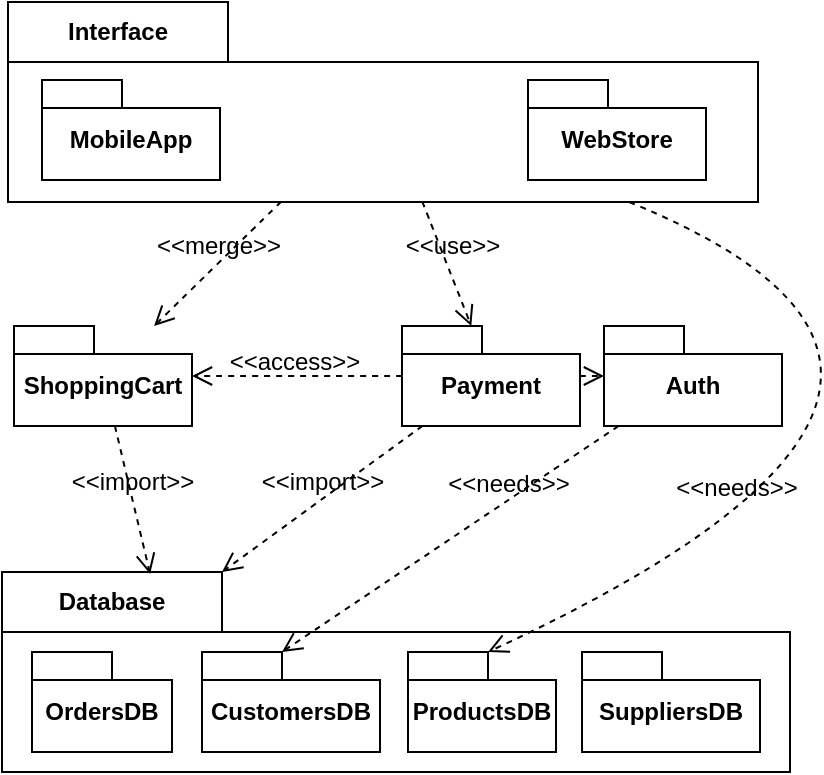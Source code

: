<mxfile version="28.0.6" pages="4">
  <diagram id="XqizthBiFTrRH3iG4v7f" name="simple example">
    <mxGraphModel dx="1608" dy="1252" grid="1" gridSize="10" guides="1" tooltips="1" connect="1" arrows="1" fold="1" page="1" pageScale="1" pageWidth="1169" pageHeight="827" math="0" shadow="0">
      <root>
        <mxCell id="0" />
        <mxCell id="1" parent="0" />
        <mxCell id="sOIYuHWpPIVnE8TJOWc2-1" value="Interface" style="shape=folder;fontStyle=1;tabWidth=110;tabHeight=30;tabPosition=left;html=1;boundedLbl=1;labelInHeader=1;container=1;collapsible=0;whiteSpace=wrap;" parent="1" vertex="1">
          <mxGeometry x="53" y="40" width="375" height="100" as="geometry" />
        </mxCell>
        <mxCell id="sOIYuHWpPIVnE8TJOWc2-2" value="" style="html=1;strokeColor=none;resizeWidth=1;resizeHeight=1;fillColor=none;part=1;connectable=0;allowArrows=0;deletable=0;whiteSpace=wrap;" parent="sOIYuHWpPIVnE8TJOWc2-1" vertex="1">
          <mxGeometry width="375.0" height="70" relative="1" as="geometry">
            <mxPoint y="30" as="offset" />
          </mxGeometry>
        </mxCell>
        <mxCell id="sOIYuHWpPIVnE8TJOWc2-3" value="MobileApp" style="shape=folder;fontStyle=1;spacingTop=10;tabWidth=40;tabHeight=14;tabPosition=left;html=1;whiteSpace=wrap;" parent="sOIYuHWpPIVnE8TJOWc2-1" vertex="1">
          <mxGeometry x="17" y="39" width="89" height="50" as="geometry" />
        </mxCell>
        <mxCell id="sOIYuHWpPIVnE8TJOWc2-4" value="WebStore" style="shape=folder;fontStyle=1;spacingTop=10;tabWidth=40;tabHeight=14;tabPosition=left;html=1;whiteSpace=wrap;" parent="sOIYuHWpPIVnE8TJOWc2-1" vertex="1">
          <mxGeometry x="260" y="39" width="89" height="50" as="geometry" />
        </mxCell>
        <mxCell id="sOIYuHWpPIVnE8TJOWc2-5" value="Auth" style="shape=folder;fontStyle=1;spacingTop=10;tabWidth=40;tabHeight=14;tabPosition=left;html=1;whiteSpace=wrap;" parent="1" vertex="1">
          <mxGeometry x="351" y="202" width="89" height="50" as="geometry" />
        </mxCell>
        <mxCell id="sOIYuHWpPIVnE8TJOWc2-6" style="edgeStyle=none;shape=connector;curved=1;rounded=0;orthogonalLoop=1;jettySize=auto;html=1;dashed=1;strokeColor=default;align=center;verticalAlign=bottom;fontFamily=Helvetica;fontSize=12;fontColor=default;labelBackgroundColor=none;startArrow=none;startFill=0;endArrow=open;endFill=0;endSize=8;" parent="1" source="sOIYuHWpPIVnE8TJOWc2-7" target="sOIYuHWpPIVnE8TJOWc2-5" edge="1">
          <mxGeometry relative="1" as="geometry" />
        </mxCell>
        <mxCell id="sOIYuHWpPIVnE8TJOWc2-7" value="Payment" style="shape=folder;fontStyle=1;spacingTop=10;tabWidth=40;tabHeight=14;tabPosition=left;html=1;whiteSpace=wrap;" parent="1" vertex="1">
          <mxGeometry x="250" y="202" width="89" height="50" as="geometry" />
        </mxCell>
        <mxCell id="sOIYuHWpPIVnE8TJOWc2-8" value="ShoppingCart" style="shape=folder;fontStyle=1;spacingTop=10;tabWidth=40;tabHeight=14;tabPosition=left;html=1;whiteSpace=wrap;" parent="1" vertex="1">
          <mxGeometry x="56" y="202" width="89" height="50" as="geometry" />
        </mxCell>
        <mxCell id="sOIYuHWpPIVnE8TJOWc2-9" value="Database" style="shape=folder;fontStyle=1;tabWidth=110;tabHeight=30;tabPosition=left;html=1;boundedLbl=1;labelInHeader=1;container=1;collapsible=0;whiteSpace=wrap;" parent="1" vertex="1">
          <mxGeometry x="50" y="325" width="394" height="100" as="geometry" />
        </mxCell>
        <mxCell id="sOIYuHWpPIVnE8TJOWc2-10" value="" style="html=1;strokeColor=none;resizeWidth=1;resizeHeight=1;fillColor=none;part=1;connectable=0;allowArrows=0;deletable=0;whiteSpace=wrap;" parent="sOIYuHWpPIVnE8TJOWc2-9" vertex="1">
          <mxGeometry width="394" height="70" relative="1" as="geometry">
            <mxPoint y="30" as="offset" />
          </mxGeometry>
        </mxCell>
        <mxCell id="sOIYuHWpPIVnE8TJOWc2-11" value="SuppliersDB" style="shape=folder;fontStyle=1;spacingTop=10;tabWidth=40;tabHeight=14;tabPosition=left;html=1;whiteSpace=wrap;" parent="sOIYuHWpPIVnE8TJOWc2-9" vertex="1">
          <mxGeometry x="290" y="40" width="89" height="50" as="geometry" />
        </mxCell>
        <mxCell id="sOIYuHWpPIVnE8TJOWc2-12" value="CustomersDB" style="shape=folder;fontStyle=1;spacingTop=10;tabWidth=40;tabHeight=14;tabPosition=left;html=1;whiteSpace=wrap;" parent="sOIYuHWpPIVnE8TJOWc2-9" vertex="1">
          <mxGeometry x="100" y="40" width="89" height="50" as="geometry" />
        </mxCell>
        <mxCell id="sOIYuHWpPIVnE8TJOWc2-13" value="OrdersDB" style="shape=folder;fontStyle=1;spacingTop=10;tabWidth=40;tabHeight=14;tabPosition=left;html=1;whiteSpace=wrap;" parent="sOIYuHWpPIVnE8TJOWc2-9" vertex="1">
          <mxGeometry x="15" y="40" width="70" height="50" as="geometry" />
        </mxCell>
        <mxCell id="sOIYuHWpPIVnE8TJOWc2-14" value="ProductsDB" style="shape=folder;fontStyle=1;spacingTop=10;tabWidth=40;tabHeight=14;tabPosition=left;html=1;whiteSpace=wrap;" parent="sOIYuHWpPIVnE8TJOWc2-9" vertex="1">
          <mxGeometry x="203" y="40" width="74" height="50" as="geometry" />
        </mxCell>
        <mxCell id="sOIYuHWpPIVnE8TJOWc2-15" value="&amp;lt;&amp;lt;merge&amp;gt;&amp;gt;" style="endArrow=open;startArrow=none;endFill=0;startFill=0;endSize=8;html=1;verticalAlign=bottom;dashed=1;labelBackgroundColor=none;rounded=0;fontSize=12;curved=1;" parent="1" source="sOIYuHWpPIVnE8TJOWc2-1" target="sOIYuHWpPIVnE8TJOWc2-8" edge="1">
          <mxGeometry width="160" relative="1" as="geometry">
            <mxPoint x="225" y="270" as="sourcePoint" />
            <mxPoint x="385" y="270" as="targetPoint" />
          </mxGeometry>
        </mxCell>
        <mxCell id="sOIYuHWpPIVnE8TJOWc2-16" value="&amp;lt;&amp;lt;use&amp;gt;&amp;gt;" style="endArrow=open;startArrow=none;endFill=0;startFill=0;endSize=8;html=1;verticalAlign=bottom;dashed=1;labelBackgroundColor=none;rounded=0;fontSize=12;curved=1;" parent="1" source="sOIYuHWpPIVnE8TJOWc2-1" target="sOIYuHWpPIVnE8TJOWc2-7" edge="1">
          <mxGeometry x="0.035" y="2" width="160" relative="1" as="geometry">
            <mxPoint x="204" y="150" as="sourcePoint" />
            <mxPoint x="147" y="212" as="targetPoint" />
            <mxPoint as="offset" />
          </mxGeometry>
        </mxCell>
        <mxCell id="sOIYuHWpPIVnE8TJOWc2-17" value="&amp;lt;&amp;lt;access&amp;gt;&amp;gt;" style="endArrow=open;startArrow=none;endFill=0;startFill=0;endSize=8;html=1;verticalAlign=bottom;dashed=1;labelBackgroundColor=none;rounded=0;fontSize=12;curved=1;" parent="1" source="sOIYuHWpPIVnE8TJOWc2-7" target="sOIYuHWpPIVnE8TJOWc2-8" edge="1">
          <mxGeometry x="0.035" y="2" width="160" relative="1" as="geometry">
            <mxPoint x="263" y="150" as="sourcePoint" />
            <mxPoint x="277" y="212" as="targetPoint" />
            <mxPoint as="offset" />
          </mxGeometry>
        </mxCell>
        <mxCell id="sOIYuHWpPIVnE8TJOWc2-18" value="&amp;lt;&amp;lt;import&amp;gt;&amp;gt;" style="endArrow=open;startArrow=none;endFill=0;startFill=0;endSize=8;html=1;verticalAlign=bottom;dashed=1;labelBackgroundColor=none;rounded=0;fontSize=12;curved=1;entryX=0.188;entryY=0.01;entryDx=0;entryDy=0;entryPerimeter=0;" parent="1" source="sOIYuHWpPIVnE8TJOWc2-8" target="sOIYuHWpPIVnE8TJOWc2-9" edge="1">
          <mxGeometry width="160" relative="1" as="geometry">
            <mxPoint x="199" y="150" as="sourcePoint" />
            <mxPoint x="136" y="212" as="targetPoint" />
          </mxGeometry>
        </mxCell>
        <mxCell id="sOIYuHWpPIVnE8TJOWc2-19" value="&amp;lt;&amp;lt;import&amp;gt;&amp;gt;" style="endArrow=open;startArrow=none;endFill=0;startFill=0;endSize=8;html=1;verticalAlign=bottom;dashed=1;labelBackgroundColor=none;rounded=0;fontSize=12;curved=1;entryX=0;entryY=0;entryDx=110;entryDy=0;entryPerimeter=0;" parent="1" source="sOIYuHWpPIVnE8TJOWc2-7" target="sOIYuHWpPIVnE8TJOWc2-9" edge="1">
          <mxGeometry width="160" relative="1" as="geometry">
            <mxPoint x="135" y="262" as="sourcePoint" />
            <mxPoint x="208" y="335" as="targetPoint" />
          </mxGeometry>
        </mxCell>
        <mxCell id="sOIYuHWpPIVnE8TJOWc2-20" value="&lt;span style=&quot;font-family: Helvetica; font-size: 12px; font-style: normal; font-variant-ligatures: normal; font-variant-caps: normal; font-weight: 400; letter-spacing: normal; orphans: 2; text-align: center; text-indent: 0px; text-transform: none; widows: 2; word-spacing: 0px; -webkit-text-stroke-width: 0px; white-space: nowrap; text-decoration-thickness: initial; text-decoration-style: initial; text-decoration-color: initial; float: none; display: inline !important;&quot;&gt;&amp;lt;&amp;lt;needs&amp;gt;&amp;gt;&lt;/span&gt;" style="edgeStyle=none;shape=connector;curved=1;rounded=0;orthogonalLoop=1;jettySize=auto;html=1;dashed=1;strokeColor=default;align=center;verticalAlign=bottom;fontFamily=Helvetica;fontSize=12;fontColor=light-dark(#000000,#FFFFFF);labelBackgroundColor=none;startArrow=none;startFill=0;endArrow=open;endFill=0;endSize=8;entryX=0;entryY=0;entryDx=40;entryDy=0;entryPerimeter=0;" parent="1" source="sOIYuHWpPIVnE8TJOWc2-1" target="sOIYuHWpPIVnE8TJOWc2-14" edge="1">
          <mxGeometry x="0.489" y="-14" relative="1" as="geometry">
            <Array as="points">
              <mxPoint x="585" y="230" />
            </Array>
            <mxPoint as="offset" />
          </mxGeometry>
        </mxCell>
        <mxCell id="sOIYuHWpPIVnE8TJOWc2-21" value="&lt;span style=&quot;font-family: Helvetica; font-size: 12px; font-style: normal; font-variant-ligatures: normal; font-variant-caps: normal; font-weight: 400; letter-spacing: normal; orphans: 2; text-align: center; text-indent: 0px; text-transform: none; widows: 2; word-spacing: 0px; -webkit-text-stroke-width: 0px; white-space: nowrap; text-decoration-thickness: initial; text-decoration-style: initial; text-decoration-color: initial; float: none; display: inline !important;&quot;&gt;&amp;lt;&amp;lt;needs&amp;gt;&amp;gt;&lt;/span&gt;" style="edgeStyle=none;shape=connector;curved=1;rounded=0;orthogonalLoop=1;jettySize=auto;html=1;entryX=0;entryY=0;entryDx=40;entryDy=0;entryPerimeter=0;dashed=1;strokeColor=default;align=center;verticalAlign=bottom;fontFamily=Helvetica;fontSize=12;fontColor=light-dark(#000000,#FFFFFF);labelBackgroundColor=none;startArrow=none;startFill=0;endArrow=open;endFill=0;endSize=8;" parent="1" source="sOIYuHWpPIVnE8TJOWc2-5" target="sOIYuHWpPIVnE8TJOWc2-12" edge="1">
          <mxGeometry x="-0.333" y="2" relative="1" as="geometry">
            <mxPoint y="-1" as="offset" />
          </mxGeometry>
        </mxCell>
      </root>
    </mxGraphModel>
  </diagram>
  <diagram id="UHqyuVHCQNM7sQPBoHVQ" name="package diagram example">
    <mxGraphModel dx="2777" dy="2079" grid="1" gridSize="10" guides="1" tooltips="1" connect="1" arrows="1" fold="1" page="1" pageScale="1" pageWidth="1169" pageHeight="827" math="0" shadow="0">
      <root>
        <mxCell id="0" />
        <mxCell id="1" parent="0" />
        <mxCell id="PEiwJ0y3U6V9nlNlE-7I-1" value="Shop floor" style="shape=folder;fontStyle=1;tabWidth=110;tabHeight=30;tabPosition=left;html=1;boundedLbl=1;labelInHeader=1;container=1;collapsible=0;recursiveResize=0;whiteSpace=wrap;fillColor=#e1d5e7;strokeColor=#9673a6;fontColor=light-dark(#000000,#1A1A1A);" parent="1" vertex="1">
          <mxGeometry x="600" y="10" width="400" height="100" as="geometry" />
        </mxCell>
        <mxCell id="bkeMfdRaklHqwbG2VyEY-5" value="Displays" style="shape=folder;fontStyle=0;tabWidth=40;tabHeight=10;tabPosition=left;html=1;boundedLbl=1;whiteSpace=wrap;" parent="PEiwJ0y3U6V9nlNlE-7I-1" vertex="1">
          <mxGeometry x="20" y="50" width="80" height="30" as="geometry" />
        </mxCell>
        <mxCell id="bkeMfdRaklHqwbG2VyEY-6" value="Stock on Shelves" style="shape=folder;fontStyle=0;tabWidth=40;tabHeight=10;tabPosition=left;html=1;boundedLbl=1;whiteSpace=wrap;" parent="PEiwJ0y3U6V9nlNlE-7I-1" vertex="1">
          <mxGeometry x="120" y="50" width="130" height="30" as="geometry" />
        </mxCell>
        <mxCell id="bkeMfdRaklHqwbG2VyEY-8" value="Roster" style="shape=folder;fontStyle=0;tabWidth=40;tabHeight=10;tabPosition=left;html=1;boundedLbl=1;whiteSpace=wrap;" parent="PEiwJ0y3U6V9nlNlE-7I-1" vertex="1">
          <mxGeometry x="270" y="50" width="110" height="30" as="geometry" />
        </mxCell>
        <mxCell id="c1V8w97OGWKp93glbNyg-1" style="edgeStyle=none;shape=connector;curved=1;rounded=0;orthogonalLoop=1;jettySize=auto;html=1;dashed=1;dashPattern=8 8;strokeColor=default;align=center;verticalAlign=middle;fontFamily=Helvetica;fontSize=11;fontColor=default;labelBackgroundColor=default;endArrow=classic;" parent="1" source="PEiwJ0y3U6V9nlNlE-7I-5" target="D-zbA0utfFYMc-yJbmwy-1" edge="1">
          <mxGeometry relative="1" as="geometry" />
        </mxCell>
        <mxCell id="c1V8w97OGWKp93glbNyg-2" value="&amp;lt;&amp;lt;use&amp;gt;&amp;gt;" style="edgeLabel;html=1;align=center;verticalAlign=middle;resizable=0;points=[];fontFamily=Helvetica;fontSize=11;fontColor=default;labelBackgroundColor=default;" parent="c1V8w97OGWKp93glbNyg-1" vertex="1" connectable="0">
          <mxGeometry x="-0.445" relative="1" as="geometry">
            <mxPoint x="15" y="-3" as="offset" />
          </mxGeometry>
        </mxCell>
        <mxCell id="PEiwJ0y3U6V9nlNlE-7I-5" value="Online store" style="shape=folder;fontStyle=1;tabWidth=110;tabHeight=30;tabPosition=left;html=1;boundedLbl=1;labelInHeader=1;container=1;collapsible=0;recursiveResize=0;whiteSpace=wrap;fillColor=#d5e8d4;strokeColor=#82b366;fontColor=light-dark(#000000,#1A1A1A);" parent="1" vertex="1">
          <mxGeometry x="80" y="160" width="490" height="150" as="geometry" />
        </mxCell>
        <mxCell id="8YaaPWsOJmbIe39VBtD_-3" value="Customer Service" style="shape=folder;fontStyle=0;tabWidth=40;tabHeight=10;tabPosition=left;html=1;boundedLbl=1;whiteSpace=wrap;" parent="PEiwJ0y3U6V9nlNlE-7I-5" vertex="1">
          <mxGeometry x="340" y="50" width="130" height="30" as="geometry" />
        </mxCell>
        <mxCell id="kYAaCYWGJn-sM4TgjtBR-1" style="edgeStyle=none;shape=connector;curved=1;rounded=0;orthogonalLoop=1;jettySize=auto;html=1;dashed=1;dashPattern=8 8;strokeColor=light-dark(#000000,#1A1A1A);align=center;verticalAlign=middle;fontFamily=Helvetica;fontSize=11;fontColor=light-dark(#000000,#1A1A1A);labelBackgroundColor=default;endArrow=classic;" parent="PEiwJ0y3U6V9nlNlE-7I-5" source="az88hJHJLhqpjtUVwqv9-2" target="8YaaPWsOJmbIe39VBtD_-2" edge="1">
          <mxGeometry relative="1" as="geometry" />
        </mxCell>
        <mxCell id="kYAaCYWGJn-sM4TgjtBR-2" value="&lt;font style=&quot;color: light-dark(rgb(0, 0, 0), rgb(26, 26, 26));&quot;&gt;&amp;lt;&amp;lt;merge&amp;gt;&amp;gt;&lt;/font&gt;" style="edgeLabel;html=1;align=center;verticalAlign=middle;resizable=0;points=[];fontFamily=Helvetica;fontSize=11;fontColor=default;labelBackgroundColor=none;" parent="kYAaCYWGJn-sM4TgjtBR-1" vertex="1" connectable="0">
          <mxGeometry x="-0.433" y="2" relative="1" as="geometry">
            <mxPoint x="14" y="9" as="offset" />
          </mxGeometry>
        </mxCell>
        <mxCell id="az88hJHJLhqpjtUVwqv9-2" value="Interface" style="shape=folder;fontStyle=1;tabWidth=110;tabHeight=20;tabPosition=left;html=1;boundedLbl=1;labelInHeader=1;container=1;collapsible=0;recursiveResize=0;whiteSpace=wrap;" parent="PEiwJ0y3U6V9nlNlE-7I-5" vertex="1">
          <mxGeometry x="10" y="50" width="240" height="80" as="geometry" />
        </mxCell>
        <mxCell id="TX300Oc_aZtkIroWhKSh-1" value="Website" style="shape=folder;fontStyle=0;tabWidth=40;tabHeight=10;tabPosition=left;html=1;boundedLbl=1;whiteSpace=wrap;" parent="az88hJHJLhqpjtUVwqv9-2" vertex="1">
          <mxGeometry x="10" y="35" width="100" height="30" as="geometry" />
        </mxCell>
        <mxCell id="az88hJHJLhqpjtUVwqv9-4" value="Mobile App" style="shape=folder;fontStyle=0;tabWidth=40;tabHeight=10;tabPosition=left;html=1;boundedLbl=1;whiteSpace=wrap;" parent="az88hJHJLhqpjtUVwqv9-2" vertex="1">
          <mxGeometry x="130" y="35" width="100" height="30" as="geometry" />
        </mxCell>
        <mxCell id="8YaaPWsOJmbIe39VBtD_-2" value="Shopping Cart" style="shape=folder;fontStyle=0;tabWidth=40;tabHeight=10;tabPosition=left;html=1;boundedLbl=1;whiteSpace=wrap;" parent="PEiwJ0y3U6V9nlNlE-7I-5" vertex="1">
          <mxGeometry x="340" y="100" width="130" height="30" as="geometry" />
        </mxCell>
        <mxCell id="PEiwJ0y3U6V9nlNlE-7I-9" value="Databases" style="shape=folder;fontStyle=1;tabWidth=110;tabHeight=30;tabPosition=left;html=1;boundedLbl=1;labelInHeader=1;container=1;collapsible=0;recursiveResize=0;whiteSpace=wrap;fillColor=#ffe6cc;strokeColor=#d79b00;fontColor=light-dark(#000000,#1A1A1A);" parent="1" vertex="1">
          <mxGeometry x="80" y="360" width="920" height="100" as="geometry" />
        </mxCell>
        <mxCell id="JtKEGX7cDgf3syIidMDF-2" value="Products" style="shape=folder;fontStyle=0;tabWidth=40;tabHeight=10;tabPosition=left;html=1;boundedLbl=1;whiteSpace=wrap;" parent="PEiwJ0y3U6V9nlNlE-7I-9" vertex="1">
          <mxGeometry x="176" y="50" width="100" height="30" as="geometry" />
        </mxCell>
        <mxCell id="JtKEGX7cDgf3syIidMDF-3" value="Customers" style="shape=folder;fontStyle=0;tabWidth=40;tabHeight=10;tabPosition=left;html=1;boundedLbl=1;whiteSpace=wrap;" parent="PEiwJ0y3U6V9nlNlE-7I-9" vertex="1">
          <mxGeometry x="644" y="50" width="100" height="30" as="geometry" />
        </mxCell>
        <mxCell id="JtKEGX7cDgf3syIidMDF-4" value="Staff" style="shape=folder;fontStyle=0;tabWidth=40;tabHeight=10;tabPosition=left;html=1;boundedLbl=1;whiteSpace=wrap;" parent="PEiwJ0y3U6V9nlNlE-7I-9" vertex="1">
          <mxGeometry x="800" y="50" width="100" height="30" as="geometry" />
        </mxCell>
        <mxCell id="JtKEGX7cDgf3syIidMDF-5" value="Orders" style="shape=folder;fontStyle=0;tabWidth=40;tabHeight=10;tabPosition=left;html=1;boundedLbl=1;whiteSpace=wrap;" parent="PEiwJ0y3U6V9nlNlE-7I-9" vertex="1">
          <mxGeometry x="488" y="50" width="100" height="30" as="geometry" />
        </mxCell>
        <mxCell id="5VqH552PgCt_d1xXPF_T-4" style="edgeStyle=none;shape=connector;curved=1;rounded=0;orthogonalLoop=1;jettySize=auto;html=1;dashed=1;dashPattern=8 8;strokeColor=default;align=center;verticalAlign=middle;fontFamily=Helvetica;fontSize=11;fontColor=default;labelBackgroundColor=default;endArrow=classic;" parent="PEiwJ0y3U6V9nlNlE-7I-9" source="JtKEGX7cDgf3syIidMDF-6" target="JtKEGX7cDgf3syIidMDF-2" edge="1">
          <mxGeometry relative="1" as="geometry" />
        </mxCell>
        <mxCell id="z0v7INvHQVkAQ0BK4cLR-1" style="edgeStyle=none;shape=connector;curved=1;rounded=0;orthogonalLoop=1;jettySize=auto;html=1;dashed=1;dashPattern=8 8;strokeColor=default;align=center;verticalAlign=middle;fontFamily=Helvetica;fontSize=11;fontColor=default;labelBackgroundColor=default;endArrow=classic;" parent="PEiwJ0y3U6V9nlNlE-7I-9" source="JtKEGX7cDgf3syIidMDF-6" target="JtKEGX7cDgf3syIidMDF-5" edge="1">
          <mxGeometry relative="1" as="geometry" />
        </mxCell>
        <mxCell id="JtKEGX7cDgf3syIidMDF-6" value="Inventory" style="shape=folder;fontStyle=0;tabWidth=40;tabHeight=10;tabPosition=left;html=1;boundedLbl=1;whiteSpace=wrap;" parent="PEiwJ0y3U6V9nlNlE-7I-9" vertex="1">
          <mxGeometry x="332" y="50" width="100" height="30" as="geometry" />
        </mxCell>
        <mxCell id="JtKEGX7cDgf3syIidMDF-7" value="Suppliers" style="shape=folder;fontStyle=0;tabWidth=40;tabHeight=10;tabPosition=left;html=1;boundedLbl=1;whiteSpace=wrap;" parent="PEiwJ0y3U6V9nlNlE-7I-9" vertex="1">
          <mxGeometry x="20" y="50" width="100" height="30" as="geometry" />
        </mxCell>
        <mxCell id="bkeMfdRaklHqwbG2VyEY-9" value="Business" style="shape=folder;fontStyle=1;tabWidth=110;tabHeight=30;tabPosition=left;html=1;boundedLbl=1;labelInHeader=1;container=1;collapsible=0;recursiveResize=0;whiteSpace=wrap;fillColor=#dae8fc;strokeColor=#6c8ebf;fontColor=light-dark(#000000,#1A1A1A);" parent="1" vertex="1">
          <mxGeometry x="80" y="-160" width="920" height="120" as="geometry" />
        </mxCell>
        <mxCell id="bkeMfdRaklHqwbG2VyEY-10" value="Product Dev" style="shape=folder;fontStyle=0;tabWidth=40;tabHeight=10;tabPosition=left;html=1;boundedLbl=1;whiteSpace=wrap;" parent="bkeMfdRaklHqwbG2VyEY-9" vertex="1">
          <mxGeometry x="150" y="40" width="100" height="30" as="geometry" />
        </mxCell>
        <mxCell id="bkeMfdRaklHqwbG2VyEY-11" value="IT" style="shape=folder;fontStyle=0;tabWidth=40;tabHeight=10;tabPosition=left;html=1;boundedLbl=1;whiteSpace=wrap;" parent="bkeMfdRaklHqwbG2VyEY-9" vertex="1">
          <mxGeometry x="150" y="80" width="100" height="30" as="geometry" />
        </mxCell>
        <mxCell id="bkeMfdRaklHqwbG2VyEY-12" value="Security" style="shape=folder;fontStyle=0;tabWidth=40;tabHeight=10;tabPosition=left;html=1;boundedLbl=1;whiteSpace=wrap;" parent="bkeMfdRaklHqwbG2VyEY-9" vertex="1">
          <mxGeometry x="430" y="40" width="100" height="30" as="geometry" />
        </mxCell>
        <mxCell id="bkeMfdRaklHqwbG2VyEY-14" value="Business Dev" style="shape=folder;fontStyle=0;tabWidth=40;tabHeight=10;tabPosition=left;html=1;boundedLbl=1;whiteSpace=wrap;" parent="bkeMfdRaklHqwbG2VyEY-9" vertex="1">
          <mxGeometry x="290" y="40" width="100" height="30" as="geometry" />
        </mxCell>
        <mxCell id="bkeMfdRaklHqwbG2VyEY-15" value="Marketing" style="shape=folder;fontStyle=0;tabWidth=40;tabHeight=10;tabPosition=left;html=1;boundedLbl=1;whiteSpace=wrap;" parent="bkeMfdRaklHqwbG2VyEY-9" vertex="1">
          <mxGeometry x="10" y="80" width="100" height="30" as="geometry" />
        </mxCell>
        <mxCell id="8YaaPWsOJmbIe39VBtD_-7" value="Personnel" style="shape=folder;fontStyle=1;tabWidth=100;tabHeight=20;tabPosition=left;html=1;boundedLbl=1;labelInHeader=1;container=1;collapsible=0;recursiveResize=0;whiteSpace=wrap;" parent="bkeMfdRaklHqwbG2VyEY-9" vertex="1">
          <mxGeometry x="570" y="40" width="340" height="70" as="geometry" />
        </mxCell>
        <mxCell id="8YaaPWsOJmbIe39VBtD_-8" value="Hiring" style="shape=folder;fontStyle=0;tabWidth=40;tabHeight=10;tabPosition=left;html=1;boundedLbl=1;whiteSpace=wrap;" parent="8YaaPWsOJmbIe39VBtD_-7" vertex="1">
          <mxGeometry x="10" y="30" width="100" height="30" as="geometry" />
        </mxCell>
        <mxCell id="8YaaPWsOJmbIe39VBtD_-9" value="Training" style="shape=folder;fontStyle=0;tabWidth=40;tabHeight=10;tabPosition=left;html=1;boundedLbl=1;whiteSpace=wrap;" parent="8YaaPWsOJmbIe39VBtD_-7" vertex="1">
          <mxGeometry x="120" y="30" width="100" height="30" as="geometry" />
        </mxCell>
        <mxCell id="8YaaPWsOJmbIe39VBtD_-10" value="Evaluation" style="shape=folder;fontStyle=0;tabWidth=40;tabHeight=10;tabPosition=left;html=1;boundedLbl=1;whiteSpace=wrap;" parent="8YaaPWsOJmbIe39VBtD_-7" vertex="1">
          <mxGeometry x="230" y="30" width="100" height="30" as="geometry" />
        </mxCell>
        <mxCell id="5VqH552PgCt_d1xXPF_T-2" value="Legal" style="shape=folder;fontStyle=0;tabWidth=40;tabHeight=10;tabPosition=left;html=1;boundedLbl=1;whiteSpace=wrap;" parent="bkeMfdRaklHqwbG2VyEY-9" vertex="1">
          <mxGeometry x="290" y="80" width="100" height="30" as="geometry" />
        </mxCell>
        <mxCell id="5VqH552PgCt_d1xXPF_T-3" value="Finance" style="shape=folder;fontStyle=0;tabWidth=40;tabHeight=10;tabPosition=left;html=1;boundedLbl=1;whiteSpace=wrap;" parent="bkeMfdRaklHqwbG2VyEY-9" vertex="1">
          <mxGeometry x="430" y="80" width="100" height="30" as="geometry" />
        </mxCell>
        <mxCell id="bkeMfdRaklHqwbG2VyEY-13" value="Data Analysis" style="shape=folder;fontStyle=0;tabWidth=40;tabHeight=10;tabPosition=left;html=1;boundedLbl=1;whiteSpace=wrap;" parent="bkeMfdRaklHqwbG2VyEY-9" vertex="1">
          <mxGeometry x="10" y="40" width="100" height="30" as="geometry" />
        </mxCell>
        <mxCell id="Xc3FZzWcyKJ2ydciMTml-1" style="edgeStyle=none;shape=connector;curved=1;rounded=0;orthogonalLoop=1;jettySize=auto;html=1;dashed=1;dashPattern=8 8;strokeColor=default;align=center;verticalAlign=middle;fontFamily=Helvetica;fontSize=11;fontColor=default;labelBackgroundColor=default;endArrow=classic;entryX=0;entryY=0;entryDx=20;entryDy=0;entryPerimeter=0;" parent="1" source="D-zbA0utfFYMc-yJbmwy-1" target="JtKEGX7cDgf3syIidMDF-5" edge="1">
          <mxGeometry relative="1" as="geometry" />
        </mxCell>
        <mxCell id="Xc3FZzWcyKJ2ydciMTml-2" value="&amp;lt;&amp;lt;import&amp;gt;&amp;gt;" style="edgeLabel;html=1;align=center;verticalAlign=middle;resizable=0;points=[];fontFamily=Helvetica;fontSize=11;fontColor=default;labelBackgroundColor=default;" parent="Xc3FZzWcyKJ2ydciMTml-1" vertex="1" connectable="0">
          <mxGeometry x="0.215" y="-2" relative="1" as="geometry">
            <mxPoint x="-7" y="9" as="offset" />
          </mxGeometry>
        </mxCell>
        <mxCell id="ki_ERIfQUtL1upwfVBEf-1" style="edgeStyle=none;shape=connector;curved=1;rounded=0;orthogonalLoop=1;jettySize=auto;html=1;dashed=1;dashPattern=8 8;strokeColor=default;align=center;verticalAlign=middle;fontFamily=Helvetica;fontSize=11;fontColor=default;labelBackgroundColor=default;endArrow=classic;entryX=0;entryY=0;entryDx=130;entryDy=20;entryPerimeter=0;" parent="1" source="D-zbA0utfFYMc-yJbmwy-1" target="8YaaPWsOJmbIe39VBtD_-2" edge="1">
          <mxGeometry relative="1" as="geometry" />
        </mxCell>
        <mxCell id="ki_ERIfQUtL1upwfVBEf-2" value="&amp;lt;&amp;lt;access&amp;gt;&amp;gt;" style="edgeLabel;html=1;align=center;verticalAlign=middle;resizable=0;points=[];fontFamily=Helvetica;fontSize=11;fontColor=default;labelBackgroundColor=default;" parent="ki_ERIfQUtL1upwfVBEf-1" vertex="1" connectable="0">
          <mxGeometry x="0.039" relative="1" as="geometry">
            <mxPoint as="offset" />
          </mxGeometry>
        </mxCell>
        <mxCell id="5VqH552PgCt_d1xXPF_T-1" style="edgeStyle=none;shape=connector;curved=1;rounded=0;orthogonalLoop=1;jettySize=auto;html=1;dashed=1;dashPattern=8 8;strokeColor=default;align=center;verticalAlign=middle;fontFamily=Helvetica;fontSize=11;fontColor=default;labelBackgroundColor=default;endArrow=classic;" parent="1" source="D-zbA0utfFYMc-yJbmwy-1" target="D-zbA0utfFYMc-yJbmwy-3" edge="1">
          <mxGeometry relative="1" as="geometry" />
        </mxCell>
        <mxCell id="D-zbA0utfFYMc-yJbmwy-1" value="Payment" style="shape=folder;fontStyle=0;tabWidth=40;tabHeight=10;tabPosition=left;html=1;boundedLbl=1;whiteSpace=wrap;fillColor=#f8cecc;strokeColor=#b85450;fontColor=light-dark(#000000,#1A1A1A);" parent="1" vertex="1">
          <mxGeometry x="710" y="210" width="100" height="40" as="geometry" />
        </mxCell>
        <mxCell id="sjVQPHTW1LfF-VbKK52V-1" style="edgeStyle=none;shape=connector;curved=1;rounded=0;orthogonalLoop=1;jettySize=auto;html=1;dashed=1;dashPattern=8 8;strokeColor=default;align=center;verticalAlign=middle;fontFamily=Helvetica;fontSize=11;fontColor=default;labelBackgroundColor=default;endArrow=classic;entryX=0;entryY=0;entryDx=20;entryDy=0;entryPerimeter=0;exitX=0;exitY=0;exitDx=0;exitDy=20;exitPerimeter=0;" parent="1" source="D-zbA0utfFYMc-yJbmwy-6" target="JtKEGX7cDgf3syIidMDF-3" edge="1">
          <mxGeometry relative="1" as="geometry">
            <Array as="points">
              <mxPoint x="770" y="310" />
            </Array>
          </mxGeometry>
        </mxCell>
        <mxCell id="sjVQPHTW1LfF-VbKK52V-2" value="&amp;lt;&amp;lt;needs&amp;gt;&amp;gt;" style="edgeLabel;html=1;align=center;verticalAlign=middle;resizable=0;points=[];fontFamily=Helvetica;fontSize=11;fontColor=default;labelBackgroundColor=default;" parent="sjVQPHTW1LfF-VbKK52V-1" vertex="1" connectable="0">
          <mxGeometry x="0.191" y="1" relative="1" as="geometry">
            <mxPoint x="4" y="22" as="offset" />
          </mxGeometry>
        </mxCell>
        <mxCell id="D-zbA0utfFYMc-yJbmwy-3" value="Authorisation" style="shape=folder;fontStyle=1;tabWidth=110;tabHeight=30;tabPosition=left;html=1;boundedLbl=1;labelInHeader=1;container=1;collapsible=0;recursiveResize=0;whiteSpace=wrap;fontFamily=Helvetica;fontSize=11;labelBackgroundColor=none;fillColor=#f8cecc;strokeColor=#b85450;fontColor=light-dark(#000000,#1A1A1A);" parent="1" vertex="1">
          <mxGeometry x="830" y="150" width="170" height="160" as="geometry" />
        </mxCell>
        <mxCell id="D-zbA0utfFYMc-yJbmwy-5" value="Payment Authorisation" style="shape=folder;fontStyle=0;tabWidth=40;tabHeight=10;tabPosition=left;html=1;boundedLbl=1;whiteSpace=wrap;" parent="D-zbA0utfFYMc-yJbmwy-3" vertex="1">
          <mxGeometry x="10" y="40" width="145" height="30" as="geometry" />
        </mxCell>
        <mxCell id="D-zbA0utfFYMc-yJbmwy-6" value="Account Authorisation" style="shape=folder;fontStyle=0;tabWidth=40;tabHeight=10;tabPosition=left;html=1;boundedLbl=1;whiteSpace=wrap;" parent="D-zbA0utfFYMc-yJbmwy-3" vertex="1">
          <mxGeometry x="10" y="80" width="145" height="30" as="geometry" />
        </mxCell>
        <mxCell id="c1V8w97OGWKp93glbNyg-5" value="Internal Authorisation" style="shape=folder;fontStyle=0;tabWidth=40;tabHeight=10;tabPosition=left;html=1;boundedLbl=1;whiteSpace=wrap;" parent="D-zbA0utfFYMc-yJbmwy-3" vertex="1">
          <mxGeometry x="10" y="120" width="145" height="30" as="geometry" />
        </mxCell>
        <mxCell id="h9eHdkAWwPeyrEycFoIT-1" style="edgeStyle=none;shape=connector;curved=1;rounded=0;orthogonalLoop=1;jettySize=auto;html=1;dashed=1;dashPattern=8 8;strokeColor=default;align=center;verticalAlign=middle;fontFamily=Helvetica;fontSize=11;fontColor=default;labelBackgroundColor=default;endArrow=classic;entryX=0;entryY=0;entryDx=55;entryDy=0;entryPerimeter=0;" parent="1" source="PEiwJ0y3U6V9nlNlE-7I-5" target="PEiwJ0y3U6V9nlNlE-7I-9" edge="1">
          <mxGeometry relative="1" as="geometry" />
        </mxCell>
        <mxCell id="h9eHdkAWwPeyrEycFoIT-2" value="&amp;lt;&amp;lt;needs&amp;gt;&amp;gt;" style="edgeLabel;html=1;align=center;verticalAlign=middle;resizable=0;points=[];fontFamily=Helvetica;fontSize=11;fontColor=default;labelBackgroundColor=default;" parent="h9eHdkAWwPeyrEycFoIT-1" vertex="1" connectable="0">
          <mxGeometry x="-0.102" y="-2" relative="1" as="geometry">
            <mxPoint as="offset" />
          </mxGeometry>
        </mxCell>
        <mxCell id="c1V8w97OGWKp93glbNyg-3" style="edgeStyle=none;shape=connector;curved=1;rounded=0;orthogonalLoop=1;jettySize=auto;html=1;entryX=0;entryY=0;entryDx=20;entryDy=0;entryPerimeter=0;dashed=1;dashPattern=8 8;strokeColor=default;align=center;verticalAlign=middle;fontFamily=Helvetica;fontSize=11;fontColor=default;labelBackgroundColor=default;endArrow=classic;exitX=0.5;exitY=1;exitDx=0;exitDy=0;exitPerimeter=0;" parent="1" source="c1V8w97OGWKp93glbNyg-5" target="JtKEGX7cDgf3syIidMDF-4" edge="1">
          <mxGeometry relative="1" as="geometry" />
        </mxCell>
        <mxCell id="c1V8w97OGWKp93glbNyg-4" value="&amp;lt;&amp;lt;needs&amp;gt;" style="edgeLabel;html=1;align=center;verticalAlign=middle;resizable=0;points=[];fontFamily=Helvetica;fontSize=11;fontColor=default;labelBackgroundColor=default;" parent="c1V8w97OGWKp93glbNyg-3" vertex="1" connectable="0">
          <mxGeometry x="0.021" relative="1" as="geometry">
            <mxPoint as="offset" />
          </mxGeometry>
        </mxCell>
        <mxCell id="c1V8w97OGWKp93glbNyg-6" value="External Services" style="shape=folder;fontStyle=1;tabWidth=110;tabHeight=30;tabPosition=left;html=1;boundedLbl=1;labelInHeader=1;container=1;collapsible=0;recursiveResize=0;whiteSpace=wrap;fillColor=#f5f5f5;fontColor=#333333;strokeColor=#666666;" parent="1" vertex="1">
          <mxGeometry x="80" y="10" width="440" height="100" as="geometry" />
        </mxCell>
        <mxCell id="c1V8w97OGWKp93glbNyg-7" value="Photography" style="shape=folder;fontStyle=0;tabWidth=40;tabHeight=10;tabPosition=left;html=1;boundedLbl=1;whiteSpace=wrap;" parent="c1V8w97OGWKp93glbNyg-6" vertex="1">
          <mxGeometry x="20" y="50" width="130" height="30" as="geometry" />
        </mxCell>
        <mxCell id="c1V8w97OGWKp93glbNyg-8" value="Videography" style="shape=folder;fontStyle=0;tabWidth=40;tabHeight=10;tabPosition=left;html=1;boundedLbl=1;whiteSpace=wrap;" parent="c1V8w97OGWKp93glbNyg-6" vertex="1">
          <mxGeometry x="170" y="50" width="130" height="30" as="geometry" />
        </mxCell>
        <mxCell id="z0v7INvHQVkAQ0BK4cLR-2" value="Shipping" style="shape=folder;fontStyle=0;tabWidth=40;tabHeight=10;tabPosition=left;html=1;boundedLbl=1;whiteSpace=wrap;" parent="c1V8w97OGWKp93glbNyg-6" vertex="1">
          <mxGeometry x="320" y="50" width="100" height="30" as="geometry" />
        </mxCell>
        <mxCell id="c1V8w97OGWKp93glbNyg-10" style="edgeStyle=none;shape=connector;curved=1;rounded=0;orthogonalLoop=1;jettySize=auto;html=1;entryX=0;entryY=0;entryDx=55;entryDy=0;entryPerimeter=0;dashed=1;dashPattern=8 8;strokeColor=default;align=center;verticalAlign=middle;fontFamily=Helvetica;fontSize=11;fontColor=default;labelBackgroundColor=default;endArrow=classic;exitX=0.5;exitY=1;exitDx=0;exitDy=0;exitPerimeter=0;" parent="1" source="bkeMfdRaklHqwbG2VyEY-15" target="c1V8w97OGWKp93glbNyg-6" edge="1">
          <mxGeometry relative="1" as="geometry">
            <Array as="points">
              <mxPoint x="130" y="-10" />
            </Array>
          </mxGeometry>
        </mxCell>
        <mxCell id="c1V8w97OGWKp93glbNyg-11" value="&amp;lt;&amp;lt;uses&amp;gt;&amp;gt;" style="edgeLabel;html=1;align=center;verticalAlign=middle;resizable=0;points=[];fontFamily=Helvetica;fontSize=11;fontColor=default;labelBackgroundColor=default;" parent="c1V8w97OGWKp93glbNyg-10" vertex="1" connectable="0">
          <mxGeometry x="0.53" y="24" relative="1" as="geometry">
            <mxPoint x="-25" y="-10" as="offset" />
          </mxGeometry>
        </mxCell>
        <mxCell id="c1V8w97OGWKp93glbNyg-12" style="edgeStyle=none;shape=connector;curved=1;rounded=0;orthogonalLoop=1;jettySize=auto;html=1;dashed=1;dashPattern=8 8;strokeColor=default;align=center;verticalAlign=middle;fontFamily=Helvetica;fontSize=11;fontColor=default;labelBackgroundColor=default;endArrow=classic;exitX=0;exitY=0;exitDx=0;exitDy=20;exitPerimeter=0;" parent="1" source="bkeMfdRaklHqwbG2VyEY-5" target="c1V8w97OGWKp93glbNyg-6" edge="1">
          <mxGeometry relative="1" as="geometry" />
        </mxCell>
        <mxCell id="c1V8w97OGWKp93glbNyg-13" value="&amp;lt;import&amp;gt;&amp;gt;" style="edgeLabel;html=1;align=center;verticalAlign=middle;resizable=0;points=[];fontFamily=Helvetica;fontSize=11;fontColor=default;labelBackgroundColor=default;" parent="c1V8w97OGWKp93glbNyg-12" vertex="1" connectable="0">
          <mxGeometry x="0.094" y="1" relative="1" as="geometry">
            <mxPoint as="offset" />
          </mxGeometry>
        </mxCell>
        <mxCell id="c1V8w97OGWKp93glbNyg-14" style="edgeStyle=none;shape=connector;curved=1;rounded=0;orthogonalLoop=1;jettySize=auto;html=1;exitX=0;exitY=0;exitDx=0;exitDy=20;exitPerimeter=0;entryX=0;entryY=0;entryDx=0;entryDy=0;entryPerimeter=0;dashed=1;dashPattern=8 8;strokeColor=default;align=center;verticalAlign=middle;fontFamily=Helvetica;fontSize=11;fontColor=default;labelBackgroundColor=default;endArrow=classic;" parent="1" source="bkeMfdRaklHqwbG2VyEY-13" target="PEiwJ0y3U6V9nlNlE-7I-9" edge="1">
          <mxGeometry relative="1" as="geometry">
            <Array as="points">
              <mxPoint y="-20" />
              <mxPoint x="-40" y="130" />
              <mxPoint y="270" />
            </Array>
          </mxGeometry>
        </mxCell>
        <mxCell id="c1V8w97OGWKp93glbNyg-15" value="&amp;lt;&amp;lt;needs&amp;gt;&amp;gt;" style="edgeLabel;html=1;align=center;verticalAlign=middle;resizable=0;points=[];fontFamily=Helvetica;fontSize=11;fontColor=default;labelBackgroundColor=default;" parent="c1V8w97OGWKp93glbNyg-14" vertex="1" connectable="0">
          <mxGeometry x="-0.063" y="7" relative="1" as="geometry">
            <mxPoint x="80" y="226" as="offset" />
          </mxGeometry>
        </mxCell>
        <mxCell id="reAoEeKxdQ3NuiHwXXJT-24" value="&amp;lt;&amp;lt;access&amp;gt;&amp;gt;" style="edgeStyle=none;shape=connector;curved=1;rounded=0;orthogonalLoop=1;jettySize=auto;html=1;dashed=1;dashPattern=8 8;strokeColor=default;align=center;verticalAlign=middle;fontFamily=Helvetica;fontSize=11;fontColor=default;labelBackgroundColor=default;endArrow=classic;exitX=-0.027;exitY=0.927;exitDx=0;exitDy=0;exitPerimeter=0;" parent="1" source="reAoEeKxdQ3NuiHwXXJT-1" target="PEiwJ0y3U6V9nlNlE-7I-9" edge="1">
          <mxGeometry relative="1" as="geometry" />
        </mxCell>
        <mxCell id="reAoEeKxdQ3NuiHwXXJT-1" value="Applications" style="shape=folder;fontStyle=1;tabWidth=110;tabHeight=30;tabPosition=left;html=1;boundedLbl=1;labelInHeader=1;container=1;collapsible=0;recursiveResize=0;whiteSpace=wrap;fillColor=#fff2cc;strokeColor=#d6b656;fontColor=light-dark(#000000,#1A1A1A);" parent="1" vertex="1">
          <mxGeometry x="1100" y="-160" width="150" height="620" as="geometry" />
        </mxCell>
        <mxCell id="reAoEeKxdQ3NuiHwXXJT-11" value="Accounting" style="shape=folder;fontStyle=0;tabWidth=40;tabHeight=10;tabPosition=left;html=1;boundedLbl=1;whiteSpace=wrap;" parent="reAoEeKxdQ3NuiHwXXJT-1" vertex="1">
          <mxGeometry x="20" y="478" width="110" height="30" as="geometry" />
        </mxCell>
        <mxCell id="reAoEeKxdQ3NuiHwXXJT-13" value="Testing &amp;amp; QA" style="shape=folder;fontStyle=0;tabWidth=40;tabHeight=10;tabPosition=left;html=1;boundedLbl=1;whiteSpace=wrap;" parent="reAoEeKxdQ3NuiHwXXJT-1" vertex="1">
          <mxGeometry x="20" y="240" width="110" height="30" as="geometry" />
        </mxCell>
        <mxCell id="reAoEeKxdQ3NuiHwXXJT-14" value="Intranet" style="shape=folder;fontStyle=0;tabWidth=40;tabHeight=10;tabPosition=left;html=1;boundedLbl=1;whiteSpace=wrap;" parent="reAoEeKxdQ3NuiHwXXJT-1" vertex="1">
          <mxGeometry x="20" y="50" width="110" height="30" as="geometry" />
        </mxCell>
        <mxCell id="reAoEeKxdQ3NuiHwXXJT-18" value="Ordering" style="shape=folder;fontStyle=0;tabWidth=40;tabHeight=10;tabPosition=left;html=1;boundedLbl=1;whiteSpace=wrap;" parent="reAoEeKxdQ3NuiHwXXJT-1" vertex="1">
          <mxGeometry x="20" y="526" width="110" height="30" as="geometry" />
        </mxCell>
        <mxCell id="reAoEeKxdQ3NuiHwXXJT-17" value="Shipping" style="shape=folder;fontStyle=0;tabWidth=40;tabHeight=10;tabPosition=left;html=1;boundedLbl=1;whiteSpace=wrap;" parent="reAoEeKxdQ3NuiHwXXJT-1" vertex="1">
          <mxGeometry x="20" y="573.5" width="110" height="30" as="geometry" />
        </mxCell>
        <mxCell id="reAoEeKxdQ3NuiHwXXJT-10" value="Communications" style="shape=folder;fontStyle=0;tabWidth=40;tabHeight=10;tabPosition=left;html=1;boundedLbl=1;whiteSpace=wrap;" parent="reAoEeKxdQ3NuiHwXXJT-1" vertex="1">
          <mxGeometry x="20" y="98" width="110" height="30" as="geometry" />
        </mxCell>
        <mxCell id="reAoEeKxdQ3NuiHwXXJT-12" value="Design" style="shape=folder;fontStyle=0;tabWidth=40;tabHeight=10;tabPosition=left;html=1;boundedLbl=1;whiteSpace=wrap;" parent="reAoEeKxdQ3NuiHwXXJT-1" vertex="1">
          <mxGeometry x="20" y="145" width="110" height="30" as="geometry" />
        </mxCell>
        <mxCell id="reAoEeKxdQ3NuiHwXXJT-19" value="Dev Environment" style="shape=folder;fontStyle=0;tabWidth=40;tabHeight=10;tabPosition=left;html=1;boundedLbl=1;whiteSpace=wrap;" parent="reAoEeKxdQ3NuiHwXXJT-1" vertex="1">
          <mxGeometry x="20" y="193" width="110" height="30" as="geometry" />
        </mxCell>
        <mxCell id="reAoEeKxdQ3NuiHwXXJT-20" value="Inventory Mgmt" style="shape=folder;fontStyle=0;tabWidth=40;tabHeight=10;tabPosition=left;html=1;boundedLbl=1;whiteSpace=wrap;" parent="reAoEeKxdQ3NuiHwXXJT-1" vertex="1">
          <mxGeometry x="20" y="431" width="110" height="30" as="geometry" />
        </mxCell>
        <mxCell id="reAoEeKxdQ3NuiHwXXJT-9" value="Data Mining" style="shape=folder;fontStyle=0;tabWidth=40;tabHeight=10;tabPosition=left;html=1;boundedLbl=1;whiteSpace=wrap;" parent="reAoEeKxdQ3NuiHwXXJT-1" vertex="1">
          <mxGeometry x="20" y="383" width="110" height="30" as="geometry" />
        </mxCell>
        <mxCell id="reAoEeKxdQ3NuiHwXXJT-21" value="Chat" style="shape=folder;fontStyle=0;tabWidth=40;tabHeight=10;tabPosition=left;html=1;boundedLbl=1;whiteSpace=wrap;" parent="reAoEeKxdQ3NuiHwXXJT-1" vertex="1">
          <mxGeometry x="20" y="288" width="110" height="30" as="geometry" />
        </mxCell>
        <mxCell id="reAoEeKxdQ3NuiHwXXJT-22" value="Search" style="shape=folder;fontStyle=0;tabWidth=40;tabHeight=10;tabPosition=left;html=1;boundedLbl=1;whiteSpace=wrap;" parent="reAoEeKxdQ3NuiHwXXJT-1" vertex="1">
          <mxGeometry x="20" y="336" width="110" height="30" as="geometry" />
        </mxCell>
        <mxCell id="reAoEeKxdQ3NuiHwXXJT-15" style="edgeStyle=none;shape=connector;curved=1;rounded=0;orthogonalLoop=1;jettySize=auto;html=1;entryX=0;entryY=0;entryDx=20;entryDy=0;entryPerimeter=0;dashed=1;dashPattern=8 8;strokeColor=default;align=center;verticalAlign=middle;fontFamily=Helvetica;fontSize=11;fontColor=default;labelBackgroundColor=default;endArrow=classic;" parent="1" source="PEiwJ0y3U6V9nlNlE-7I-1" target="JtKEGX7cDgf3syIidMDF-6" edge="1">
          <mxGeometry relative="1" as="geometry">
            <Array as="points">
              <mxPoint x="680" y="170" />
              <mxPoint x="680" y="300" />
              <mxPoint x="530" y="340" />
            </Array>
          </mxGeometry>
        </mxCell>
        <mxCell id="reAoEeKxdQ3NuiHwXXJT-16" value="&amp;lt;&amp;lt;needs&amp;gt;&amp;gt;" style="edgeLabel;html=1;align=center;verticalAlign=middle;resizable=0;points=[];fontFamily=Helvetica;fontSize=11;fontColor=default;labelBackgroundColor=default;" parent="1" vertex="1" connectable="0">
          <mxGeometry x="530" y="357" as="geometry">
            <mxPoint x="-7" y="-3" as="offset" />
          </mxGeometry>
        </mxCell>
        <mxCell id="reAoEeKxdQ3NuiHwXXJT-23" style="edgeStyle=none;shape=connector;curved=1;rounded=0;orthogonalLoop=1;jettySize=auto;html=1;entryX=0.007;entryY=0.087;entryDx=0;entryDy=0;entryPerimeter=0;dashed=1;dashPattern=8 8;strokeColor=default;align=center;verticalAlign=middle;fontFamily=Helvetica;fontSize=11;fontColor=default;labelBackgroundColor=default;endArrow=classic;" parent="1" source="bkeMfdRaklHqwbG2VyEY-9" target="reAoEeKxdQ3NuiHwXXJT-1" edge="1">
          <mxGeometry relative="1" as="geometry" />
        </mxCell>
        <mxCell id="reAoEeKxdQ3NuiHwXXJT-25" value="&amp;lt;&amp;lt;needs&amp;gt;&amp;gt;" style="edgeLabel;html=1;align=center;verticalAlign=middle;resizable=0;points=[];fontFamily=Helvetica;fontSize=11;fontColor=default;labelBackgroundColor=default;" parent="reAoEeKxdQ3NuiHwXXJT-23" vertex="1" connectable="0">
          <mxGeometry x="-0.288" y="-1" relative="1" as="geometry">
            <mxPoint x="14" y="-1" as="offset" />
          </mxGeometry>
        </mxCell>
        <mxCell id="reAoEeKxdQ3NuiHwXXJT-26" style="edgeStyle=none;shape=connector;curved=1;rounded=0;orthogonalLoop=1;jettySize=auto;html=1;exitX=0;exitY=0;exitDx=110;exitDy=20;exitPerimeter=0;entryX=0;entryY=0;entryDx=40;entryDy=0;entryPerimeter=0;dashed=1;dashPattern=8 8;strokeColor=default;align=center;verticalAlign=middle;fontFamily=Helvetica;fontSize=11;fontColor=default;labelBackgroundColor=default;endArrow=classic;" parent="1" source="bkeMfdRaklHqwbG2VyEY-8" target="JtKEGX7cDgf3syIidMDF-4" edge="1">
          <mxGeometry relative="1" as="geometry">
            <Array as="points">
              <mxPoint x="1220" y="250" />
            </Array>
          </mxGeometry>
        </mxCell>
        <mxCell id="reAoEeKxdQ3NuiHwXXJT-27" value="&amp;lt;&amp;lt;import&amp;gt;&amp;gt;" style="edgeLabel;html=1;align=center;verticalAlign=middle;resizable=0;points=[];fontFamily=Helvetica;fontSize=11;fontColor=default;labelBackgroundColor=default;" parent="reAoEeKxdQ3NuiHwXXJT-26" vertex="1" connectable="0">
          <mxGeometry x="-0.127" y="-2" relative="1" as="geometry">
            <mxPoint x="-185" y="112" as="offset" />
          </mxGeometry>
        </mxCell>
        <mxCell id="reAoEeKxdQ3NuiHwXXJT-28" style="edgeStyle=none;shape=connector;curved=1;rounded=0;orthogonalLoop=1;jettySize=auto;html=1;exitX=0;exitY=0;exitDx=0;exitDy=75;exitPerimeter=0;entryX=0;entryY=0;entryDx=0;entryDy=90;entryPerimeter=0;dashed=1;dashPattern=8 8;strokeColor=default;align=center;verticalAlign=middle;fontFamily=Helvetica;fontSize=11;fontColor=default;labelBackgroundColor=default;endArrow=classic;" parent="1" source="bkeMfdRaklHqwbG2VyEY-9" target="PEiwJ0y3U6V9nlNlE-7I-5" edge="1">
          <mxGeometry relative="1" as="geometry">
            <Array as="points">
              <mxPoint x="-80" y="90" />
            </Array>
          </mxGeometry>
        </mxCell>
        <mxCell id="Rist0Tc4K14UgoLawMk0-1" style="edgeStyle=none;shape=connector;curved=1;rounded=0;orthogonalLoop=1;jettySize=auto;html=1;exitX=0.5;exitY=1;exitDx=0;exitDy=0;exitPerimeter=0;entryX=0;entryY=0;entryDx=110;entryDy=0;entryPerimeter=0;dashed=1;dashPattern=8 8;strokeColor=default;align=center;verticalAlign=middle;fontFamily=Helvetica;fontSize=11;fontColor=default;labelBackgroundColor=default;endArrow=classic;" parent="1" source="8YaaPWsOJmbIe39VBtD_-2" target="PEiwJ0y3U6V9nlNlE-7I-9" edge="1">
          <mxGeometry relative="1" as="geometry">
            <Array as="points">
              <mxPoint x="440" y="330" />
              <mxPoint x="350" y="350" />
            </Array>
          </mxGeometry>
        </mxCell>
        <mxCell id="Rist0Tc4K14UgoLawMk0-2" value="&amp;lt;&amp;lt;needs&amp;gt;&amp;gt;" style="edgeLabel;html=1;align=center;verticalAlign=middle;resizable=0;points=[];fontFamily=Helvetica;fontSize=11;fontColor=default;labelBackgroundColor=default;" parent="1" vertex="1" connectable="0">
          <mxGeometry x="290" y="322" as="geometry">
            <mxPoint x="8" y="31" as="offset" />
          </mxGeometry>
        </mxCell>
        <mxCell id="baoWUwcS1qhfyJ-UQbsf-1" style="edgeStyle=none;shape=connector;curved=1;rounded=0;orthogonalLoop=1;jettySize=auto;html=1;exitX=0;exitY=0;exitDx=0;exitDy=20;exitPerimeter=0;entryX=0;entryY=0;entryDx=145;entryDy=20;entryPerimeter=0;dashed=1;dashPattern=8 8;strokeColor=default;align=center;verticalAlign=middle;fontFamily=Helvetica;fontSize=11;fontColor=default;labelBackgroundColor=default;endArrow=classic;" parent="1" source="reAoEeKxdQ3NuiHwXXJT-14" target="c1V8w97OGWKp93glbNyg-5" edge="1">
          <mxGeometry relative="1" as="geometry">
            <Array as="points">
              <mxPoint x="1080" y="-90" />
              <mxPoint x="1050" y="290" />
            </Array>
          </mxGeometry>
        </mxCell>
        <mxCell id="baoWUwcS1qhfyJ-UQbsf-2" value="&amp;lt;&amp;lt;uses&amp;gt;&amp;gt;" style="edgeLabel;html=1;align=center;verticalAlign=middle;resizable=0;points=[];fontFamily=Helvetica;fontSize=11;fontColor=default;labelBackgroundColor=default;" parent="baoWUwcS1qhfyJ-UQbsf-1" vertex="1" connectable="0">
          <mxGeometry x="0.629" y="-21" relative="1" as="geometry">
            <mxPoint as="offset" />
          </mxGeometry>
        </mxCell>
        <mxCell id="z0v7INvHQVkAQ0BK4cLR-3" style="edgeStyle=none;shape=connector;curved=1;rounded=0;orthogonalLoop=1;jettySize=auto;html=1;exitX=0;exitY=0;exitDx=110;exitDy=0;exitPerimeter=0;dashed=1;dashPattern=8 8;strokeColor=default;align=center;verticalAlign=middle;fontFamily=Helvetica;fontSize=11;fontColor=default;labelBackgroundColor=default;endArrow=classic;" parent="1" source="PEiwJ0y3U6V9nlNlE-7I-5" target="z0v7INvHQVkAQ0BK4cLR-2" edge="1">
          <mxGeometry relative="1" as="geometry">
            <Array as="points">
              <mxPoint x="420" y="150" />
            </Array>
          </mxGeometry>
        </mxCell>
        <mxCell id="zCtd098SnATm5CAb_wBj-2" value="&amp;lt;&amp;lt;use&amp;gt;&amp;gt;" style="edgeLabel;html=1;align=center;verticalAlign=middle;resizable=0;points=[];fontFamily=Helvetica;fontSize=11;fontColor=default;labelBackgroundColor=default;" parent="z0v7INvHQVkAQ0BK4cLR-3" vertex="1" connectable="0">
          <mxGeometry x="0.425" y="21" relative="1" as="geometry">
            <mxPoint as="offset" />
          </mxGeometry>
        </mxCell>
      </root>
    </mxGraphModel>
  </diagram>
  <diagram id="yLUicWH5p3uBHcPk8dqj" name="package diagram shapes">
    <mxGraphModel dx="1608" dy="1252" grid="1" gridSize="10" guides="1" tooltips="1" connect="1" arrows="1" fold="1" page="1" pageScale="1" pageWidth="1169" pageHeight="827" math="0" shadow="0">
      <root>
        <mxCell id="0" />
        <mxCell id="1" parent="0" />
        <mxCell id="Utxn2Auy14SsH2A9r48C-1" value="Package1" style="shape=folder;fontStyle=1;tabWidth=60;tabHeight=20;tabPosition=left;html=1;boundedLbl=1;whiteSpace=wrap;fontFamily=Helvetica;fontSize=11;fontColor=default;labelBackgroundColor=default;" parent="1" vertex="1">
          <mxGeometry x="80" y="40" width="120" height="60" as="geometry" />
        </mxCell>
        <mxCell id="Utxn2Auy14SsH2A9r48C-2" value="Package1" style="shape=folder;fontStyle=1;tabWidth=90;tabHeight=30;tabPosition=left;html=1;boundedLbl=1;labelInHeader=1;container=1;collapsible=0;recursiveResize=0;whiteSpace=wrap;fontFamily=Helvetica;fontSize=11;fontColor=default;labelBackgroundColor=default;" parent="1" vertex="1">
          <mxGeometry x="240" y="40" width="160" height="100" as="geometry" />
        </mxCell>
        <mxCell id="Utxn2Auy14SsH2A9r48C-3" value="Packaged element1" style="html=1;whiteSpace=wrap;fontFamily=Helvetica;fontSize=11;fontColor=default;labelBackgroundColor=default;" parent="Utxn2Auy14SsH2A9r48C-2" vertex="1">
          <mxGeometry width="120" height="30" relative="1" as="geometry">
            <mxPoint x="20" y="50" as="offset" />
          </mxGeometry>
        </mxCell>
        <mxCell id="Utxn2Auy14SsH2A9r48C-7" value="Package1" style="shape=folder;xSize=90;align=left;spacingLeft=10;align=left;verticalAlign=top;spacingLeft=5;spacingTop=-4;tabWidth=70;tabHeight=20;tabPosition=left;html=1;recursiveResize=0;fontFamily=Helvetica;fontSize=11;fontColor=default;labelBackgroundColor=default;" parent="1" vertex="1">
          <mxGeometry x="680" y="40" width="320" height="130" as="geometry" />
        </mxCell>
        <mxCell id="Utxn2Auy14SsH2A9r48C-8" value="&#xa;Subpackage1" style="strokeColor=inherit;fillColor=inherit;gradientColor=inherit;shape=folder;spacingLeft=10;tabWidth=40;tabHeight=14;tabPosition=left;fontSize=10;html=1;whiteSpace=wrap;fontFamily=Helvetica;fontColor=default;labelBackgroundColor=default;" parent="Utxn2Auy14SsH2A9r48C-7" vertex="1">
          <mxGeometry x="15" y="60" width="115" height="60" as="geometry" />
        </mxCell>
        <mxCell id="Utxn2Auy14SsH2A9r48C-9" value="&#xa;Subpackage2" style="strokeColor=inherit;fillColor=inherit;gradientColor=inherit;shape=folder;spacingLeft=10;tabWidth=40;tabHeight=14;tabPosition=left;fontSize=10;html=1;whiteSpace=wrap;fontFamily=Helvetica;fontColor=default;labelBackgroundColor=default;" parent="Utxn2Auy14SsH2A9r48C-7" vertex="1">
          <mxGeometry x="190" y="30" width="110" height="60" as="geometry" />
        </mxCell>
        <mxCell id="Utxn2Auy14SsH2A9r48C-10" value="&amp;lt;&amp;lt;import&amp;gt;&amp;gt;" style="strokeColor=inherit;fillColor=inherit;gradientColor=inherit;edgeStyle=none;endArrow=open;dashed=1;verticalAlign=top;labelBackgroundColor=none;endSize=12;html=1;rounded=0;dashPattern=8 8;align=center;fontFamily=Helvetica;fontSize=11;fontColor=default;curved=1;" parent="Utxn2Auy14SsH2A9r48C-7" source="Utxn2Auy14SsH2A9r48C-8" target="Utxn2Auy14SsH2A9r48C-9" edge="1">
          <mxGeometry relative="1" as="geometry" />
        </mxCell>
        <mxCell id="Utxn2Auy14SsH2A9r48C-11" value="&amp;lt;&amp;lt;use&amp;gt;&amp;gt;" style="endArrow=open;startArrow=none;endFill=0;startFill=0;endSize=8;html=1;verticalAlign=bottom;dashed=1;labelBackgroundColor=none;rounded=0;dashPattern=8 8;strokeColor=default;align=center;fontFamily=Helvetica;fontSize=11;fontColor=default;curved=1;strokeWidth=2;" parent="1" edge="1">
          <mxGeometry width="160" relative="1" as="geometry">
            <mxPoint x="305" y="240" as="sourcePoint" />
            <mxPoint x="445" y="240" as="targetPoint" />
          </mxGeometry>
        </mxCell>
        <mxCell id="Utxn2Auy14SsH2A9r48C-12" value="Package1" style="shape=folder;fontStyle=1;tabWidth=90;tabHeight=30;tabPosition=left;html=1;boundedLbl=1;labelInHeader=1;container=1;collapsible=0;recursiveResize=0;whiteSpace=wrap;fontFamily=Helvetica;fontSize=11;fontColor=default;labelBackgroundColor=default;" parent="1" vertex="1">
          <mxGeometry x="440" y="40" width="200" height="150" as="geometry" />
        </mxCell>
        <mxCell id="Utxn2Auy14SsH2A9r48C-14" value="Classname" style="swimlane;fontStyle=1;align=center;verticalAlign=top;childLayout=stackLayout;horizontal=1;startSize=26;horizontalStack=0;resizeParent=1;resizeParentMax=0;resizeLast=0;collapsible=1;marginBottom=0;whiteSpace=wrap;html=1;fontFamily=Helvetica;fontSize=11;fontColor=default;labelBackgroundColor=default;" parent="Utxn2Auy14SsH2A9r48C-12" vertex="1">
          <mxGeometry x="20" y="44" width="160" height="86" as="geometry" />
        </mxCell>
        <mxCell id="Utxn2Auy14SsH2A9r48C-15" value="+ field: type" style="text;strokeColor=none;fillColor=none;align=left;verticalAlign=top;spacingLeft=4;spacingRight=4;overflow=hidden;rotatable=0;points=[[0,0.5],[1,0.5]];portConstraint=eastwest;whiteSpace=wrap;html=1;fontFamily=Helvetica;fontSize=11;fontColor=default;labelBackgroundColor=default;" parent="Utxn2Auy14SsH2A9r48C-14" vertex="1">
          <mxGeometry y="26" width="160" height="26" as="geometry" />
        </mxCell>
        <mxCell id="Utxn2Auy14SsH2A9r48C-16" value="" style="line;strokeWidth=1;fillColor=none;align=left;verticalAlign=middle;spacingTop=-1;spacingLeft=3;spacingRight=3;rotatable=0;labelPosition=right;points=[];portConstraint=eastwest;strokeColor=inherit;fontFamily=Helvetica;fontSize=11;fontColor=default;labelBackgroundColor=default;" parent="Utxn2Auy14SsH2A9r48C-14" vertex="1">
          <mxGeometry y="52" width="160" height="8" as="geometry" />
        </mxCell>
        <mxCell id="Utxn2Auy14SsH2A9r48C-17" value="+ method(type): type" style="text;strokeColor=none;fillColor=none;align=left;verticalAlign=top;spacingLeft=4;spacingRight=4;overflow=hidden;rotatable=0;points=[[0,0.5],[1,0.5]];portConstraint=eastwest;whiteSpace=wrap;html=1;fontFamily=Helvetica;fontSize=11;fontColor=default;labelBackgroundColor=default;" parent="Utxn2Auy14SsH2A9r48C-14" vertex="1">
          <mxGeometry y="60" width="160" height="26" as="geometry" />
        </mxCell>
        <mxCell id="Utxn2Auy14SsH2A9r48C-18" value="&amp;lt;&amp;lt;merge&amp;gt;&amp;gt;" style="endArrow=open;startArrow=none;endFill=0;startFill=0;endSize=8;html=1;verticalAlign=bottom;dashed=1;labelBackgroundColor=none;rounded=0;dashPattern=8 8;strokeColor=default;align=center;fontFamily=Helvetica;fontSize=11;fontColor=default;curved=1;strokeWidth=2;" parent="1" edge="1">
          <mxGeometry width="160" relative="1" as="geometry">
            <mxPoint x="145" y="240" as="sourcePoint" />
            <mxPoint x="275" y="240" as="targetPoint" />
          </mxGeometry>
        </mxCell>
        <mxCell id="Utxn2Auy14SsH2A9r48C-19" value="&amp;lt;&amp;lt;access&amp;gt;&amp;gt;" style="endArrow=open;startArrow=none;endFill=0;startFill=0;endSize=8;html=1;verticalAlign=bottom;dashed=1;labelBackgroundColor=none;rounded=0;dashPattern=8 8;strokeColor=default;align=center;fontFamily=Helvetica;fontSize=11;fontColor=default;curved=1;strokeWidth=2;" parent="1" edge="1">
          <mxGeometry width="160" relative="1" as="geometry">
            <mxPoint x="475" y="240" as="sourcePoint" />
            <mxPoint x="605" y="240" as="targetPoint" />
          </mxGeometry>
        </mxCell>
        <mxCell id="Utxn2Auy14SsH2A9r48C-20" value="&amp;lt;&amp;lt;import&amp;gt;&amp;gt;" style="endArrow=open;startArrow=none;endFill=0;startFill=0;endSize=8;html=1;verticalAlign=bottom;dashed=1;labelBackgroundColor=none;rounded=0;dashPattern=8 8;strokeColor=default;align=center;fontFamily=Helvetica;fontSize=11;fontColor=default;curved=1;strokeWidth=2;" parent="1" edge="1">
          <mxGeometry width="160" relative="1" as="geometry">
            <mxPoint x="635" y="240" as="sourcePoint" />
            <mxPoint x="765" y="240" as="targetPoint" />
          </mxGeometry>
        </mxCell>
        <mxCell id="Utxn2Auy14SsH2A9r48C-21" value="&amp;lt;&amp;lt;needs&amp;gt;&amp;gt;" style="endArrow=open;startArrow=none;endFill=0;startFill=0;endSize=8;html=1;verticalAlign=bottom;dashed=1;labelBackgroundColor=none;rounded=0;dashPattern=8 8;strokeColor=default;align=center;fontFamily=Helvetica;fontSize=11;fontColor=default;curved=1;strokeWidth=2;" parent="1" edge="1">
          <mxGeometry width="160" relative="1" as="geometry">
            <mxPoint x="795" y="240" as="sourcePoint" />
            <mxPoint x="935" y="240" as="targetPoint" />
            <mxPoint as="offset" />
          </mxGeometry>
        </mxCell>
      </root>
    </mxGraphModel>
  </diagram>
  <diagram name="generated class diagram" id="wUzlTSwq0rx1HsADRsjU">
    <mxGraphModel dx="1608" dy="1252" grid="1" gridSize="10" guides="1" tooltips="1" connect="1" arrows="1" fold="1" page="1" pageScale="1" pageWidth="827" pageHeight="1169" math="0" shadow="0">
      <root>
        <mxCell id="0" />
        <mxCell id="1" parent="0" />
        <mxCell id="MqX5owdjiAx_Q34mKEDj-1" value="DataStorageSystem" style="swimlane;fontStyle=1;align=center;verticalAlign=top;childLayout=stackLayout;horizontal=1;startSize=34.545;horizontalStack=0;resizeParent=1;resizeParentMax=0;resizeLast=0;collapsible=0;marginBottom=0;" parent="1" vertex="1">
          <mxGeometry x="301" y="20" width="219" height="182.545" as="geometry" />
        </mxCell>
        <mxCell id="MqX5owdjiAx_Q34mKEDj-2" style="line;strokeWidth=1;fillColor=none;align=left;verticalAlign=middle;spacingTop=-1;spacingLeft=3;spacingRight=3;rotatable=0;labelPosition=right;points=[];portConstraint=eastwest;strokeColor=inherit;" parent="MqX5owdjiAx_Q34mKEDj-1" vertex="1">
          <mxGeometry y="34.545" width="219" height="8" as="geometry" />
        </mxCell>
        <mxCell id="MqX5owdjiAx_Q34mKEDj-3" value="+storeData(data)" style="text;strokeColor=none;fillColor=none;align=left;verticalAlign=top;spacingLeft=4;spacingRight=4;overflow=hidden;rotatable=0;points=[[0,0.5],[1,0.5]];portConstraint=eastwest;" parent="MqX5owdjiAx_Q34mKEDj-1" vertex="1">
          <mxGeometry y="42.545" width="219" height="35" as="geometry" />
        </mxCell>
        <mxCell id="MqX5owdjiAx_Q34mKEDj-4" value="+retrieveData(id)" style="text;strokeColor=none;fillColor=none;align=left;verticalAlign=top;spacingLeft=4;spacingRight=4;overflow=hidden;rotatable=0;points=[[0,0.5],[1,0.5]];portConstraint=eastwest;" parent="MqX5owdjiAx_Q34mKEDj-1" vertex="1">
          <mxGeometry y="77.545" width="219" height="35" as="geometry" />
        </mxCell>
        <mxCell id="MqX5owdjiAx_Q34mKEDj-5" value="+deleteData(id)" style="text;strokeColor=none;fillColor=none;align=left;verticalAlign=top;spacingLeft=4;spacingRight=4;overflow=hidden;rotatable=0;points=[[0,0.5],[1,0.5]];portConstraint=eastwest;" parent="MqX5owdjiAx_Q34mKEDj-1" vertex="1">
          <mxGeometry y="112.545" width="219" height="35" as="geometry" />
        </mxCell>
        <mxCell id="MqX5owdjiAx_Q34mKEDj-6" value="+backupData()" style="text;strokeColor=none;fillColor=none;align=left;verticalAlign=top;spacingLeft=4;spacingRight=4;overflow=hidden;rotatable=0;points=[[0,0.5],[1,0.5]];portConstraint=eastwest;" parent="MqX5owdjiAx_Q34mKEDj-1" vertex="1">
          <mxGeometry y="147.545" width="219" height="35" as="geometry" />
        </mxCell>
        <mxCell id="MqX5owdjiAx_Q34mKEDj-7" value="Database" style="swimlane;fontStyle=1;align=center;verticalAlign=top;childLayout=stackLayout;horizontal=1;startSize=34.545;horizontalStack=0;resizeParent=1;resizeParentMax=0;resizeLast=0;collapsible=0;marginBottom=0;" parent="1" vertex="1">
          <mxGeometry x="286" y="513" width="248" height="182.545" as="geometry" />
        </mxCell>
        <mxCell id="MqX5owdjiAx_Q34mKEDj-8" style="line;strokeWidth=1;fillColor=none;align=left;verticalAlign=middle;spacingTop=-1;spacingLeft=3;spacingRight=3;rotatable=0;labelPosition=right;points=[];portConstraint=eastwest;strokeColor=inherit;" parent="MqX5owdjiAx_Q34mKEDj-7" vertex="1">
          <mxGeometry y="34.545" width="248" height="8" as="geometry" />
        </mxCell>
        <mxCell id="MqX5owdjiAx_Q34mKEDj-9" value="+createRecord(record)" style="text;strokeColor=none;fillColor=none;align=left;verticalAlign=top;spacingLeft=4;spacingRight=4;overflow=hidden;rotatable=0;points=[[0,0.5],[1,0.5]];portConstraint=eastwest;" parent="MqX5owdjiAx_Q34mKEDj-7" vertex="1">
          <mxGeometry y="42.545" width="248" height="35" as="geometry" />
        </mxCell>
        <mxCell id="MqX5owdjiAx_Q34mKEDj-10" value="+readRecord(id)" style="text;strokeColor=none;fillColor=none;align=left;verticalAlign=top;spacingLeft=4;spacingRight=4;overflow=hidden;rotatable=0;points=[[0,0.5],[1,0.5]];portConstraint=eastwest;" parent="MqX5owdjiAx_Q34mKEDj-7" vertex="1">
          <mxGeometry y="77.545" width="248" height="35" as="geometry" />
        </mxCell>
        <mxCell id="MqX5owdjiAx_Q34mKEDj-11" value="+updateRecord(id, record)" style="text;strokeColor=none;fillColor=none;align=left;verticalAlign=top;spacingLeft=4;spacingRight=4;overflow=hidden;rotatable=0;points=[[0,0.5],[1,0.5]];portConstraint=eastwest;" parent="MqX5owdjiAx_Q34mKEDj-7" vertex="1">
          <mxGeometry y="112.545" width="248" height="35" as="geometry" />
        </mxCell>
        <mxCell id="MqX5owdjiAx_Q34mKEDj-12" value="+deleteRecord(id)" style="text;strokeColor=none;fillColor=none;align=left;verticalAlign=top;spacingLeft=4;spacingRight=4;overflow=hidden;rotatable=0;points=[[0,0.5],[1,0.5]];portConstraint=eastwest;" parent="MqX5owdjiAx_Q34mKEDj-7" vertex="1">
          <mxGeometry y="147.545" width="248" height="35" as="geometry" />
        </mxCell>
        <mxCell id="MqX5owdjiAx_Q34mKEDj-13" value="FileSystem" style="swimlane;fontStyle=1;align=center;verticalAlign=top;childLayout=stackLayout;horizontal=1;startSize=36.889;horizontalStack=0;resizeParent=1;resizeParentMax=0;resizeLast=0;collapsible=0;marginBottom=0;" parent="1" vertex="1">
          <mxGeometry x="634" y="525" width="195" height="155.889" as="geometry" />
        </mxCell>
        <mxCell id="MqX5owdjiAx_Q34mKEDj-14" style="line;strokeWidth=1;fillColor=none;align=left;verticalAlign=middle;spacingTop=-1;spacingLeft=3;spacingRight=3;rotatable=0;labelPosition=right;points=[];portConstraint=eastwest;strokeColor=inherit;" parent="MqX5owdjiAx_Q34mKEDj-13" vertex="1">
          <mxGeometry y="36.889" width="195" height="8" as="geometry" />
        </mxCell>
        <mxCell id="MqX5owdjiAx_Q34mKEDj-15" value="+saveFile(file)" style="text;strokeColor=none;fillColor=none;align=left;verticalAlign=top;spacingLeft=4;spacingRight=4;overflow=hidden;rotatable=0;points=[[0,0.5],[1,0.5]];portConstraint=eastwest;" parent="MqX5owdjiAx_Q34mKEDj-13" vertex="1">
          <mxGeometry y="44.889" width="195" height="37" as="geometry" />
        </mxCell>
        <mxCell id="MqX5owdjiAx_Q34mKEDj-16" value="+readFile(fileID)" style="text;strokeColor=none;fillColor=none;align=left;verticalAlign=top;spacingLeft=4;spacingRight=4;overflow=hidden;rotatable=0;points=[[0,0.5],[1,0.5]];portConstraint=eastwest;" parent="MqX5owdjiAx_Q34mKEDj-13" vertex="1">
          <mxGeometry y="81.889" width="195" height="37" as="geometry" />
        </mxCell>
        <mxCell id="MqX5owdjiAx_Q34mKEDj-17" value="+deleteFile(fileID)" style="text;strokeColor=none;fillColor=none;align=left;verticalAlign=top;spacingLeft=4;spacingRight=4;overflow=hidden;rotatable=0;points=[[0,0.5],[1,0.5]];portConstraint=eastwest;" parent="MqX5owdjiAx_Q34mKEDj-13" vertex="1">
          <mxGeometry y="118.889" width="195" height="37" as="geometry" />
        </mxCell>
        <mxCell id="MqX5owdjiAx_Q34mKEDj-18" value="Cache" style="swimlane;fontStyle=1;align=center;verticalAlign=top;childLayout=stackLayout;horizontal=1;startSize=36.889;horizontalStack=0;resizeParent=1;resizeParentMax=0;resizeLast=0;collapsible=0;marginBottom=0;" parent="1" vertex="1">
          <mxGeometry x="879" y="525" width="204" height="155.889" as="geometry" />
        </mxCell>
        <mxCell id="MqX5owdjiAx_Q34mKEDj-19" style="line;strokeWidth=1;fillColor=none;align=left;verticalAlign=middle;spacingTop=-1;spacingLeft=3;spacingRight=3;rotatable=0;labelPosition=right;points=[];portConstraint=eastwest;strokeColor=inherit;" parent="MqX5owdjiAx_Q34mKEDj-18" vertex="1">
          <mxGeometry y="36.889" width="204" height="8" as="geometry" />
        </mxCell>
        <mxCell id="MqX5owdjiAx_Q34mKEDj-20" value="+setCache(key, value)" style="text;strokeColor=none;fillColor=none;align=left;verticalAlign=top;spacingLeft=4;spacingRight=4;overflow=hidden;rotatable=0;points=[[0,0.5],[1,0.5]];portConstraint=eastwest;" parent="MqX5owdjiAx_Q34mKEDj-18" vertex="1">
          <mxGeometry y="44.889" width="204" height="37" as="geometry" />
        </mxCell>
        <mxCell id="MqX5owdjiAx_Q34mKEDj-21" value="+getCache(key)" style="text;strokeColor=none;fillColor=none;align=left;verticalAlign=top;spacingLeft=4;spacingRight=4;overflow=hidden;rotatable=0;points=[[0,0.5],[1,0.5]];portConstraint=eastwest;" parent="MqX5owdjiAx_Q34mKEDj-18" vertex="1">
          <mxGeometry y="81.889" width="204" height="37" as="geometry" />
        </mxCell>
        <mxCell id="MqX5owdjiAx_Q34mKEDj-22" value="+clearCache()" style="text;strokeColor=none;fillColor=none;align=left;verticalAlign=top;spacingLeft=4;spacingRight=4;overflow=hidden;rotatable=0;points=[[0,0.5],[1,0.5]];portConstraint=eastwest;" parent="MqX5owdjiAx_Q34mKEDj-18" vertex="1">
          <mxGeometry y="118.889" width="204" height="37" as="geometry" />
        </mxCell>
        <mxCell id="MqX5owdjiAx_Q34mKEDj-23" value="BackupService" style="swimlane;fontStyle=1;align=center;verticalAlign=top;childLayout=stackLayout;horizontal=1;startSize=40.571;horizontalStack=0;resizeParent=1;resizeParentMax=0;resizeLast=0;collapsible=0;marginBottom=0;" parent="1" vertex="1">
          <mxGeometry x="370" y="291" width="266" height="130.571" as="geometry" />
        </mxCell>
        <mxCell id="MqX5owdjiAx_Q34mKEDj-24" style="line;strokeWidth=1;fillColor=none;align=left;verticalAlign=middle;spacingTop=-1;spacingLeft=3;spacingRight=3;rotatable=0;labelPosition=right;points=[];portConstraint=eastwest;strokeColor=inherit;" parent="MqX5owdjiAx_Q34mKEDj-23" vertex="1">
          <mxGeometry y="40.571" width="266" height="8" as="geometry" />
        </mxCell>
        <mxCell id="MqX5owdjiAx_Q34mKEDj-25" value="+createBackup()" style="text;strokeColor=none;fillColor=none;align=left;verticalAlign=top;spacingLeft=4;spacingRight=4;overflow=hidden;rotatable=0;points=[[0,0.5],[1,0.5]];portConstraint=eastwest;" parent="MqX5owdjiAx_Q34mKEDj-23" vertex="1">
          <mxGeometry y="48.571" width="266" height="41" as="geometry" />
        </mxCell>
        <mxCell id="MqX5owdjiAx_Q34mKEDj-26" value="+restoreBackup(backupID)" style="text;strokeColor=none;fillColor=none;align=left;verticalAlign=top;spacingLeft=4;spacingRight=4;overflow=hidden;rotatable=0;points=[[0,0.5],[1,0.5]];portConstraint=eastwest;" parent="MqX5owdjiAx_Q34mKEDj-23" vertex="1">
          <mxGeometry y="89.571" width="266" height="41" as="geometry" />
        </mxCell>
        <mxCell id="MqX5owdjiAx_Q34mKEDj-27" value="DataAccessLayer" style="swimlane;fontStyle=1;align=center;verticalAlign=top;childLayout=stackLayout;horizontal=1;startSize=40.571;horizontalStack=0;resizeParent=1;resizeParentMax=0;resizeLast=0;collapsible=0;marginBottom=0;" parent="1" vertex="1">
          <mxGeometry x="444" y="784" width="203" height="130.571" as="geometry" />
        </mxCell>
        <mxCell id="MqX5owdjiAx_Q34mKEDj-28" style="line;strokeWidth=1;fillColor=none;align=left;verticalAlign=middle;spacingTop=-1;spacingLeft=3;spacingRight=3;rotatable=0;labelPosition=right;points=[];portConstraint=eastwest;strokeColor=inherit;" parent="MqX5owdjiAx_Q34mKEDj-27" vertex="1">
          <mxGeometry y="40.571" width="203" height="8" as="geometry" />
        </mxCell>
        <mxCell id="MqX5owdjiAx_Q34mKEDj-29" value="+fetchData(id)" style="text;strokeColor=none;fillColor=none;align=left;verticalAlign=top;spacingLeft=4;spacingRight=4;overflow=hidden;rotatable=0;points=[[0,0.5],[1,0.5]];portConstraint=eastwest;" parent="MqX5owdjiAx_Q34mKEDj-27" vertex="1">
          <mxGeometry y="48.571" width="203" height="41" as="geometry" />
        </mxCell>
        <mxCell id="MqX5owdjiAx_Q34mKEDj-30" value="+saveData(data)" style="text;strokeColor=none;fillColor=none;align=left;verticalAlign=top;spacingLeft=4;spacingRight=4;overflow=hidden;rotatable=0;points=[[0,0.5],[1,0.5]];portConstraint=eastwest;" parent="MqX5owdjiAx_Q34mKEDj-27" vertex="1">
          <mxGeometry y="89.571" width="203" height="41" as="geometry" />
        </mxCell>
        <mxCell id="MqX5owdjiAx_Q34mKEDj-31" value="UserInterface" style="swimlane;fontStyle=1;align=center;verticalAlign=top;childLayout=stackLayout;horizontal=1;startSize=40.571;horizontalStack=0;resizeParent=1;resizeParentMax=0;resizeLast=0;collapsible=0;marginBottom=0;" parent="1" vertex="1">
          <mxGeometry x="55" y="291" width="210" height="130.571" as="geometry" />
        </mxCell>
        <mxCell id="MqX5owdjiAx_Q34mKEDj-32" style="line;strokeWidth=1;fillColor=none;align=left;verticalAlign=middle;spacingTop=-1;spacingLeft=3;spacingRight=3;rotatable=0;labelPosition=right;points=[];portConstraint=eastwest;strokeColor=inherit;" parent="MqX5owdjiAx_Q34mKEDj-31" vertex="1">
          <mxGeometry y="40.571" width="210" height="8" as="geometry" />
        </mxCell>
        <mxCell id="MqX5owdjiAx_Q34mKEDj-33" value="+displayData(data)" style="text;strokeColor=none;fillColor=none;align=left;verticalAlign=top;spacingLeft=4;spacingRight=4;overflow=hidden;rotatable=0;points=[[0,0.5],[1,0.5]];portConstraint=eastwest;" parent="MqX5owdjiAx_Q34mKEDj-31" vertex="1">
          <mxGeometry y="48.571" width="210" height="41" as="geometry" />
        </mxCell>
        <mxCell id="MqX5owdjiAx_Q34mKEDj-34" value="+getUserInput()" style="text;strokeColor=none;fillColor=none;align=left;verticalAlign=top;spacingLeft=4;spacingRight=4;overflow=hidden;rotatable=0;points=[[0,0.5],[1,0.5]];portConstraint=eastwest;" parent="MqX5owdjiAx_Q34mKEDj-31" vertex="1">
          <mxGeometry y="89.571" width="210" height="41" as="geometry" />
        </mxCell>
        <mxCell id="MqX5owdjiAx_Q34mKEDj-35" value="uses" style="curved=1;startArrow=diamondThin;startSize=14;startFill=0;endArrow=none;exitX=0.19;exitY=1;entryX=0.23;entryY=0;rounded=0;" parent="1" source="MqX5owdjiAx_Q34mKEDj-1" target="MqX5owdjiAx_Q34mKEDj-7" edge="1">
          <mxGeometry relative="1" as="geometry">
            <Array as="points">
              <mxPoint x="317" y="254" />
              <mxPoint x="317" y="477" />
            </Array>
          </mxGeometry>
        </mxCell>
        <mxCell id="MqX5owdjiAx_Q34mKEDj-36" value="uses" style="curved=1;startArrow=diamondThin;startSize=14;startFill=0;endArrow=none;exitX=1;exitY=0.77;entryX=0.36;entryY=0;rounded=0;" parent="1" source="MqX5owdjiAx_Q34mKEDj-1" target="MqX5owdjiAx_Q34mKEDj-13" edge="1">
          <mxGeometry relative="1" as="geometry">
            <Array as="points">
              <mxPoint x="688" y="254" />
              <mxPoint x="688" y="477" />
            </Array>
          </mxGeometry>
        </mxCell>
        <mxCell id="MqX5owdjiAx_Q34mKEDj-37" value="uses" style="curved=1;startArrow=diamondThin;startSize=14;startFill=0;endArrow=none;exitX=1;exitY=0.63;entryX=0.5;entryY=0;rounded=0;" parent="1" source="MqX5owdjiAx_Q34mKEDj-1" target="MqX5owdjiAx_Q34mKEDj-18" edge="1">
          <mxGeometry x="-0.113" y="-44" relative="1" as="geometry">
            <Array as="points">
              <mxPoint x="981" y="254" />
            </Array>
            <mxPoint x="1" as="offset" />
          </mxGeometry>
        </mxCell>
        <mxCell id="MqX5owdjiAx_Q34mKEDj-38" value="uses" style="curved=1;startArrow=diamondThin;startSize=14;startFill=0;endArrow=none;exitX=0.81;exitY=1;entryX=0.5;entryY=0;rounded=0;" parent="1" source="MqX5owdjiAx_Q34mKEDj-1" target="MqX5owdjiAx_Q34mKEDj-23" edge="1">
          <mxGeometry relative="1" as="geometry">
            <Array as="points">
              <mxPoint x="503" y="254" />
            </Array>
          </mxGeometry>
        </mxCell>
        <mxCell id="MqX5owdjiAx_Q34mKEDj-39" value="uses" style="curved=1;startArrow=diamondThin;startSize=14;startFill=0;endArrow=none;exitX=0;exitY=0.69;entryX=0;entryY=0.36;rounded=0;" parent="1" source="MqX5owdjiAx_Q34mKEDj-1" target="MqX5owdjiAx_Q34mKEDj-27" edge="1">
          <mxGeometry relative="1" as="geometry">
            <Array as="points">
              <mxPoint x="20" y="254" />
              <mxPoint x="20" y="747" />
            </Array>
          </mxGeometry>
        </mxCell>
        <mxCell id="MqX5owdjiAx_Q34mKEDj-40" value="provides" style="curved=1;startArrow=diamondThin;startSize=14;startFill=0;endArrow=none;exitX=0;exitY=0.8;entryX=0.5;entryY=0;rounded=0;" parent="1" source="MqX5owdjiAx_Q34mKEDj-1" target="MqX5owdjiAx_Q34mKEDj-31" edge="1">
          <mxGeometry relative="1" as="geometry">
            <Array as="points">
              <mxPoint x="160" y="254" />
            </Array>
          </mxGeometry>
        </mxCell>
        <mxCell id="MqX5owdjiAx_Q34mKEDj-41" value="communicates with" style="curved=1;startArrow=none;endArrow=open;endSize=12;exitX=0.5;exitY=1;entryX=0.05;entryY=0;rounded=0;" parent="1" source="MqX5owdjiAx_Q34mKEDj-7" target="MqX5owdjiAx_Q34mKEDj-27" edge="1">
          <mxGeometry relative="1" as="geometry">
            <Array as="points">
              <mxPoint x="410" y="747" />
            </Array>
          </mxGeometry>
        </mxCell>
        <mxCell id="MqX5owdjiAx_Q34mKEDj-42" value="communicates with" style="curved=1;startArrow=none;endArrow=open;endSize=12;exitX=0.5;exitY=1;entryX=1;entryY=0.09;rounded=0;" parent="1" source="MqX5owdjiAx_Q34mKEDj-13" target="MqX5owdjiAx_Q34mKEDj-27" edge="1">
          <mxGeometry relative="1" as="geometry">
            <Array as="points">
              <mxPoint x="731" y="747" />
            </Array>
          </mxGeometry>
        </mxCell>
        <mxCell id="MqX5owdjiAx_Q34mKEDj-43" value="communicates with" style="curved=1;startArrow=none;endArrow=open;endSize=12;exitX=0.5;exitY=1;entryX=1;entryY=0.33;rounded=0;" parent="1" source="MqX5owdjiAx_Q34mKEDj-18" target="MqX5owdjiAx_Q34mKEDj-27" edge="1">
          <mxGeometry relative="1" as="geometry">
            <Array as="points">
              <mxPoint x="981" y="747" />
            </Array>
          </mxGeometry>
        </mxCell>
        <mxCell id="MqX5owdjiAx_Q34mKEDj-44" value="backup for" style="curved=1;dashed=1;startArrow=none;endArrow=open;endSize=12;exitX=0.5;exitY=1;entryX=0.77;entryY=0;rounded=0;" parent="1" source="MqX5owdjiAx_Q34mKEDj-23" target="MqX5owdjiAx_Q34mKEDj-7" edge="1">
          <mxGeometry relative="1" as="geometry">
            <Array as="points">
              <mxPoint x="503" y="477" />
            </Array>
          </mxGeometry>
        </mxCell>
        <mxCell id="MqX5owdjiAx_Q34mKEDj-45" value="backup for" style="curved=1;dashed=1;startArrow=none;endArrow=open;endSize=12;exitX=1;exitY=0.8;entryX=0.81;entryY=0;rounded=0;" parent="1" source="MqX5owdjiAx_Q34mKEDj-23" target="MqX5owdjiAx_Q34mKEDj-13" edge="1">
          <mxGeometry relative="1" as="geometry">
            <Array as="points">
              <mxPoint x="826" y="477" />
            </Array>
          </mxGeometry>
        </mxCell>
        <mxCell id="MqX5owdjiAx_Q34mKEDj-46" value="Generated from prompt:&amp;nbsp;&lt;div&gt;package diagram for a data storage system&lt;/div&gt;" style="text;html=1;align=center;verticalAlign=middle;whiteSpace=wrap;rounded=0;fontSize=15;fontStyle=1;strokeColor=default;" parent="1" vertex="1">
          <mxGeometry x="580" y="30" width="440" height="60" as="geometry" />
        </mxCell>
      </root>
    </mxGraphModel>
  </diagram>
</mxfile>
